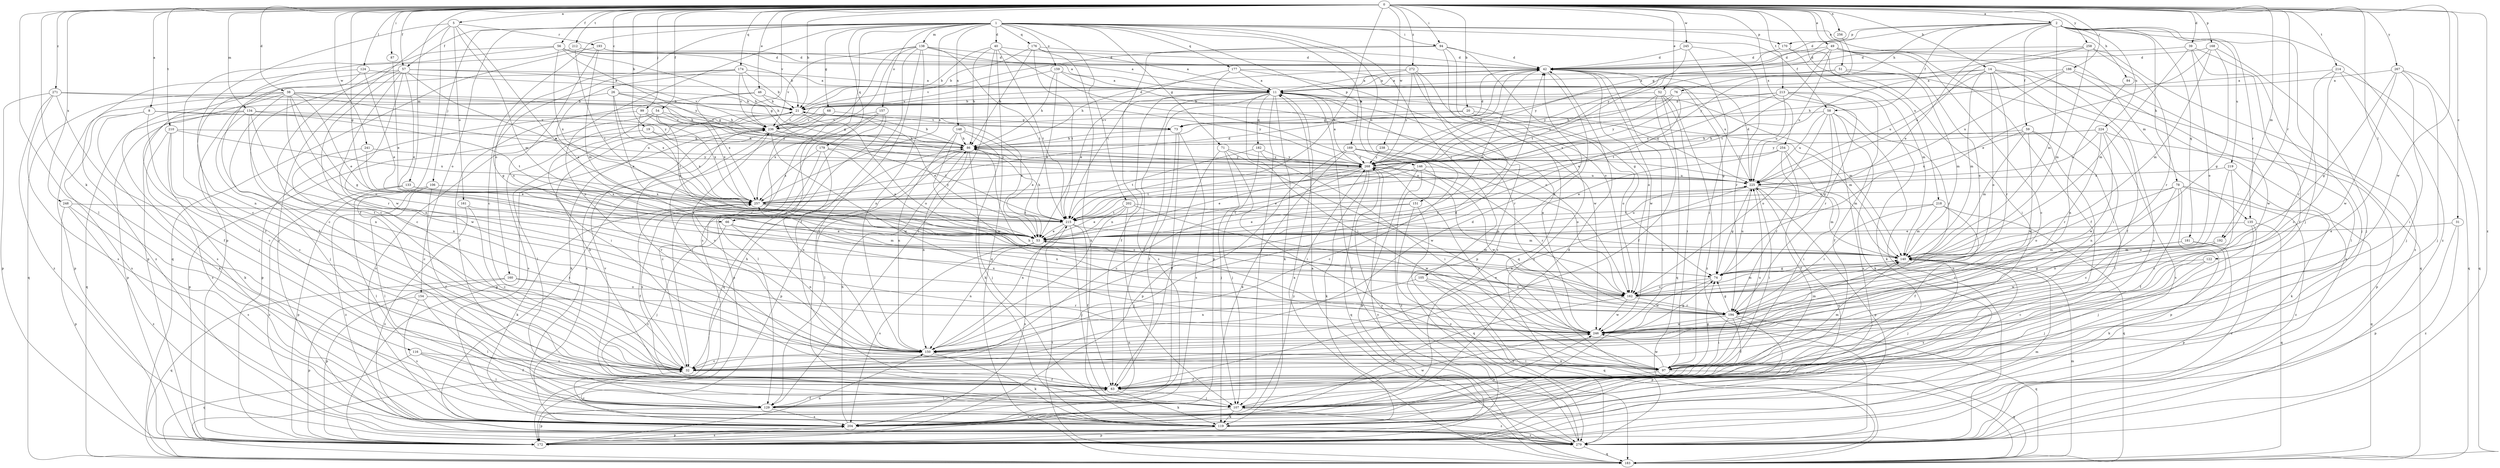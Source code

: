 strict digraph  {
0;
1;
2;
5;
8;
11;
14;
19;
20;
21;
26;
31;
32;
38;
39;
40;
42;
46;
49;
51;
52;
53;
54;
56;
57;
58;
59;
63;
66;
68;
71;
73;
74;
76;
78;
84;
86;
87;
94;
97;
99;
105;
106;
107;
116;
119;
122;
124;
129;
133;
134;
135;
138;
140;
146;
148;
150;
151;
154;
157;
159;
160;
161;
162;
168;
169;
170;
172;
174;
176;
177;
179;
181;
182;
183;
186;
192;
193;
194;
202;
204;
210;
212;
213;
214;
215;
218;
219;
224;
225;
236;
238;
241;
245;
246;
248;
254;
256;
257;
258;
267;
268;
271;
272;
279;
0 -> 2  [label=a];
0 -> 5  [label=a];
0 -> 8  [label=a];
0 -> 14  [label=b];
0 -> 19  [label=b];
0 -> 20  [label=b];
0 -> 21  [label=b];
0 -> 26  [label=c];
0 -> 31  [label=c];
0 -> 38  [label=d];
0 -> 39  [label=d];
0 -> 46  [label=e];
0 -> 49  [label=e];
0 -> 51  [label=e];
0 -> 52  [label=e];
0 -> 54  [label=f];
0 -> 56  [label=f];
0 -> 57  [label=f];
0 -> 66  [label=g];
0 -> 87  [label=i];
0 -> 94  [label=i];
0 -> 99  [label=j];
0 -> 116  [label=k];
0 -> 122  [label=l];
0 -> 124  [label=l];
0 -> 129  [label=l];
0 -> 133  [label=m];
0 -> 134  [label=m];
0 -> 135  [label=m];
0 -> 168  [label=p];
0 -> 174  [label=q];
0 -> 186  [label=r];
0 -> 192  [label=r];
0 -> 210  [label=t];
0 -> 212  [label=t];
0 -> 213  [label=t];
0 -> 214  [label=t];
0 -> 215  [label=t];
0 -> 218  [label=u];
0 -> 236  [label=v];
0 -> 238  [label=w];
0 -> 241  [label=w];
0 -> 245  [label=w];
0 -> 246  [label=w];
0 -> 248  [label=x];
0 -> 254  [label=x];
0 -> 256  [label=x];
0 -> 258  [label=y];
0 -> 267  [label=y];
0 -> 271  [label=z];
0 -> 272  [label=z];
0 -> 279  [label=z];
1 -> 32  [label=c];
1 -> 40  [label=d];
1 -> 57  [label=f];
1 -> 58  [label=f];
1 -> 66  [label=g];
1 -> 68  [label=g];
1 -> 71  [label=g];
1 -> 94  [label=i];
1 -> 105  [label=j];
1 -> 106  [label=j];
1 -> 135  [label=m];
1 -> 138  [label=m];
1 -> 146  [label=n];
1 -> 148  [label=n];
1 -> 150  [label=n];
1 -> 151  [label=o];
1 -> 154  [label=o];
1 -> 157  [label=o];
1 -> 159  [label=o];
1 -> 160  [label=o];
1 -> 169  [label=p];
1 -> 170  [label=p];
1 -> 176  [label=q];
1 -> 177  [label=q];
1 -> 179  [label=q];
1 -> 202  [label=s];
1 -> 257  [label=x];
2 -> 42  [label=d];
2 -> 53  [label=e];
2 -> 58  [label=f];
2 -> 59  [label=f];
2 -> 73  [label=g];
2 -> 76  [label=h];
2 -> 78  [label=h];
2 -> 84  [label=h];
2 -> 107  [label=j];
2 -> 140  [label=m];
2 -> 170  [label=p];
2 -> 181  [label=q];
2 -> 192  [label=r];
2 -> 219  [label=u];
2 -> 224  [label=u];
2 -> 279  [label=z];
5 -> 53  [label=e];
5 -> 63  [label=f];
5 -> 140  [label=m];
5 -> 161  [label=o];
5 -> 172  [label=p];
5 -> 193  [label=r];
5 -> 279  [label=z];
8 -> 32  [label=c];
8 -> 73  [label=g];
8 -> 119  [label=k];
8 -> 204  [label=s];
8 -> 225  [label=u];
11 -> 21  [label=b];
11 -> 63  [label=f];
11 -> 97  [label=i];
11 -> 107  [label=j];
11 -> 119  [label=k];
11 -> 129  [label=l];
11 -> 140  [label=m];
11 -> 150  [label=n];
11 -> 182  [label=q];
11 -> 194  [label=r];
11 -> 204  [label=s];
11 -> 225  [label=u];
11 -> 279  [label=z];
14 -> 11  [label=a];
14 -> 97  [label=i];
14 -> 140  [label=m];
14 -> 162  [label=o];
14 -> 183  [label=q];
14 -> 194  [label=r];
14 -> 225  [label=u];
14 -> 257  [label=x];
14 -> 279  [label=z];
19 -> 86  [label=h];
19 -> 172  [label=p];
19 -> 257  [label=x];
20 -> 73  [label=g];
20 -> 140  [label=m];
20 -> 162  [label=o];
20 -> 236  [label=v];
21 -> 42  [label=d];
21 -> 53  [label=e];
21 -> 73  [label=g];
21 -> 119  [label=k];
21 -> 129  [label=l];
21 -> 162  [label=o];
21 -> 204  [label=s];
21 -> 236  [label=v];
26 -> 21  [label=b];
26 -> 53  [label=e];
26 -> 73  [label=g];
26 -> 204  [label=s];
26 -> 225  [label=u];
26 -> 257  [label=x];
31 -> 53  [label=e];
31 -> 172  [label=p];
31 -> 279  [label=z];
32 -> 42  [label=d];
32 -> 63  [label=f];
32 -> 86  [label=h];
32 -> 257  [label=x];
38 -> 21  [label=b];
38 -> 53  [label=e];
38 -> 74  [label=g];
38 -> 86  [label=h];
38 -> 107  [label=j];
38 -> 150  [label=n];
38 -> 162  [label=o];
38 -> 172  [label=p];
38 -> 183  [label=q];
38 -> 194  [label=r];
38 -> 268  [label=y];
39 -> 42  [label=d];
39 -> 63  [label=f];
39 -> 107  [label=j];
39 -> 140  [label=m];
39 -> 162  [label=o];
40 -> 21  [label=b];
40 -> 42  [label=d];
40 -> 86  [label=h];
40 -> 129  [label=l];
40 -> 162  [label=o];
40 -> 183  [label=q];
40 -> 215  [label=t];
42 -> 11  [label=a];
42 -> 53  [label=e];
42 -> 74  [label=g];
42 -> 119  [label=k];
42 -> 162  [label=o];
42 -> 204  [label=s];
42 -> 246  [label=w];
46 -> 21  [label=b];
46 -> 63  [label=f];
46 -> 257  [label=x];
46 -> 268  [label=y];
49 -> 32  [label=c];
49 -> 42  [label=d];
49 -> 63  [label=f];
49 -> 162  [label=o];
49 -> 204  [label=s];
49 -> 215  [label=t];
49 -> 225  [label=u];
49 -> 268  [label=y];
51 -> 11  [label=a];
51 -> 63  [label=f];
51 -> 140  [label=m];
51 -> 268  [label=y];
52 -> 21  [label=b];
52 -> 63  [label=f];
52 -> 97  [label=i];
52 -> 183  [label=q];
52 -> 268  [label=y];
52 -> 279  [label=z];
53 -> 140  [label=m];
53 -> 150  [label=n];
53 -> 204  [label=s];
53 -> 225  [label=u];
54 -> 53  [label=e];
54 -> 97  [label=i];
54 -> 204  [label=s];
54 -> 236  [label=v];
54 -> 257  [label=x];
54 -> 268  [label=y];
56 -> 21  [label=b];
56 -> 32  [label=c];
56 -> 42  [label=d];
56 -> 86  [label=h];
56 -> 150  [label=n];
56 -> 257  [label=x];
56 -> 268  [label=y];
57 -> 11  [label=a];
57 -> 32  [label=c];
57 -> 53  [label=e];
57 -> 63  [label=f];
57 -> 150  [label=n];
57 -> 172  [label=p];
57 -> 236  [label=v];
57 -> 246  [label=w];
57 -> 257  [label=x];
58 -> 74  [label=g];
58 -> 119  [label=k];
58 -> 162  [label=o];
58 -> 204  [label=s];
58 -> 225  [label=u];
58 -> 236  [label=v];
58 -> 279  [label=z];
59 -> 86  [label=h];
59 -> 129  [label=l];
59 -> 140  [label=m];
59 -> 150  [label=n];
59 -> 246  [label=w];
59 -> 257  [label=x];
63 -> 21  [label=b];
63 -> 107  [label=j];
63 -> 119  [label=k];
63 -> 129  [label=l];
66 -> 53  [label=e];
66 -> 107  [label=j];
66 -> 140  [label=m];
66 -> 150  [label=n];
68 -> 53  [label=e];
68 -> 204  [label=s];
68 -> 236  [label=v];
68 -> 279  [label=z];
71 -> 63  [label=f];
71 -> 97  [label=i];
71 -> 107  [label=j];
71 -> 246  [label=w];
71 -> 268  [label=y];
73 -> 42  [label=d];
73 -> 63  [label=f];
73 -> 86  [label=h];
73 -> 129  [label=l];
73 -> 204  [label=s];
74 -> 162  [label=o];
74 -> 225  [label=u];
74 -> 246  [label=w];
76 -> 21  [label=b];
76 -> 86  [label=h];
76 -> 194  [label=r];
76 -> 215  [label=t];
76 -> 268  [label=y];
78 -> 32  [label=c];
78 -> 63  [label=f];
78 -> 162  [label=o];
78 -> 172  [label=p];
78 -> 183  [label=q];
78 -> 257  [label=x];
78 -> 279  [label=z];
84 -> 150  [label=n];
86 -> 21  [label=b];
86 -> 107  [label=j];
86 -> 129  [label=l];
86 -> 150  [label=n];
86 -> 172  [label=p];
86 -> 268  [label=y];
87 -> 53  [label=e];
94 -> 42  [label=d];
94 -> 74  [label=g];
94 -> 162  [label=o];
94 -> 183  [label=q];
94 -> 215  [label=t];
94 -> 236  [label=v];
97 -> 63  [label=f];
97 -> 74  [label=g];
97 -> 140  [label=m];
97 -> 150  [label=n];
97 -> 183  [label=q];
97 -> 225  [label=u];
97 -> 236  [label=v];
97 -> 246  [label=w];
97 -> 268  [label=y];
99 -> 172  [label=p];
99 -> 215  [label=t];
99 -> 236  [label=v];
99 -> 257  [label=x];
105 -> 150  [label=n];
105 -> 162  [label=o];
105 -> 183  [label=q];
105 -> 279  [label=z];
106 -> 63  [label=f];
106 -> 129  [label=l];
106 -> 172  [label=p];
106 -> 257  [label=x];
106 -> 279  [label=z];
107 -> 119  [label=k];
107 -> 204  [label=s];
107 -> 236  [label=v];
107 -> 246  [label=w];
107 -> 279  [label=z];
116 -> 32  [label=c];
116 -> 63  [label=f];
116 -> 129  [label=l];
116 -> 183  [label=q];
119 -> 32  [label=c];
119 -> 172  [label=p];
119 -> 225  [label=u];
119 -> 279  [label=z];
122 -> 32  [label=c];
122 -> 74  [label=g];
122 -> 107  [label=j];
124 -> 11  [label=a];
124 -> 32  [label=c];
124 -> 53  [label=e];
124 -> 279  [label=z];
129 -> 63  [label=f];
129 -> 172  [label=p];
129 -> 204  [label=s];
133 -> 53  [label=e];
133 -> 129  [label=l];
133 -> 257  [label=x];
133 -> 279  [label=z];
134 -> 107  [label=j];
134 -> 150  [label=n];
134 -> 172  [label=p];
134 -> 183  [label=q];
134 -> 215  [label=t];
134 -> 236  [label=v];
134 -> 246  [label=w];
135 -> 53  [label=e];
135 -> 107  [label=j];
135 -> 183  [label=q];
135 -> 279  [label=z];
138 -> 11  [label=a];
138 -> 32  [label=c];
138 -> 42  [label=d];
138 -> 63  [label=f];
138 -> 107  [label=j];
138 -> 150  [label=n];
138 -> 204  [label=s];
138 -> 215  [label=t];
138 -> 236  [label=v];
140 -> 74  [label=g];
140 -> 107  [label=j];
140 -> 204  [label=s];
146 -> 53  [label=e];
146 -> 172  [label=p];
146 -> 225  [label=u];
146 -> 246  [label=w];
146 -> 279  [label=z];
148 -> 53  [label=e];
148 -> 86  [label=h];
148 -> 119  [label=k];
148 -> 150  [label=n];
148 -> 246  [label=w];
150 -> 32  [label=c];
150 -> 42  [label=d];
150 -> 97  [label=i];
150 -> 119  [label=k];
150 -> 236  [label=v];
151 -> 53  [label=e];
151 -> 183  [label=q];
151 -> 215  [label=t];
151 -> 279  [label=z];
154 -> 129  [label=l];
154 -> 172  [label=p];
154 -> 194  [label=r];
154 -> 204  [label=s];
157 -> 129  [label=l];
157 -> 172  [label=p];
157 -> 183  [label=q];
157 -> 236  [label=v];
157 -> 257  [label=x];
159 -> 11  [label=a];
159 -> 53  [label=e];
159 -> 86  [label=h];
159 -> 162  [label=o];
159 -> 236  [label=v];
160 -> 32  [label=c];
160 -> 162  [label=o];
160 -> 172  [label=p];
160 -> 183  [label=q];
161 -> 32  [label=c];
161 -> 215  [label=t];
161 -> 279  [label=z];
162 -> 140  [label=m];
162 -> 194  [label=r];
162 -> 204  [label=s];
162 -> 246  [label=w];
168 -> 42  [label=d];
168 -> 53  [label=e];
168 -> 74  [label=g];
168 -> 107  [label=j];
168 -> 140  [label=m];
169 -> 119  [label=k];
169 -> 140  [label=m];
169 -> 162  [label=o];
169 -> 172  [label=p];
169 -> 268  [label=y];
170 -> 42  [label=d];
170 -> 97  [label=i];
170 -> 140  [label=m];
172 -> 140  [label=m];
172 -> 150  [label=n];
172 -> 204  [label=s];
174 -> 11  [label=a];
174 -> 21  [label=b];
174 -> 53  [label=e];
174 -> 63  [label=f];
174 -> 74  [label=g];
174 -> 86  [label=h];
174 -> 236  [label=v];
176 -> 11  [label=a];
176 -> 21  [label=b];
176 -> 42  [label=d];
176 -> 86  [label=h];
176 -> 119  [label=k];
176 -> 215  [label=t];
177 -> 11  [label=a];
177 -> 53  [label=e];
177 -> 172  [label=p];
177 -> 225  [label=u];
177 -> 246  [label=w];
179 -> 32  [label=c];
179 -> 53  [label=e];
179 -> 150  [label=n];
179 -> 257  [label=x];
179 -> 268  [label=y];
181 -> 119  [label=k];
181 -> 140  [label=m];
181 -> 162  [label=o];
181 -> 172  [label=p];
182 -> 97  [label=i];
182 -> 107  [label=j];
182 -> 215  [label=t];
182 -> 268  [label=y];
183 -> 11  [label=a];
183 -> 140  [label=m];
183 -> 215  [label=t];
183 -> 268  [label=y];
186 -> 11  [label=a];
186 -> 86  [label=h];
186 -> 129  [label=l];
186 -> 225  [label=u];
186 -> 246  [label=w];
192 -> 140  [label=m];
192 -> 162  [label=o];
192 -> 246  [label=w];
193 -> 11  [label=a];
193 -> 42  [label=d];
193 -> 140  [label=m];
193 -> 162  [label=o];
193 -> 183  [label=q];
194 -> 53  [label=e];
194 -> 63  [label=f];
194 -> 74  [label=g];
194 -> 97  [label=i];
194 -> 172  [label=p];
194 -> 183  [label=q];
194 -> 246  [label=w];
194 -> 257  [label=x];
202 -> 53  [label=e];
202 -> 107  [label=j];
202 -> 140  [label=m];
202 -> 150  [label=n];
202 -> 215  [label=t];
202 -> 246  [label=w];
204 -> 42  [label=d];
204 -> 86  [label=h];
204 -> 172  [label=p];
204 -> 246  [label=w];
204 -> 268  [label=y];
210 -> 32  [label=c];
210 -> 86  [label=h];
210 -> 119  [label=k];
210 -> 204  [label=s];
210 -> 257  [label=x];
212 -> 32  [label=c];
212 -> 42  [label=d];
212 -> 215  [label=t];
213 -> 21  [label=b];
213 -> 53  [label=e];
213 -> 63  [label=f];
213 -> 119  [label=k];
213 -> 194  [label=r];
213 -> 225  [label=u];
213 -> 257  [label=x];
214 -> 11  [label=a];
214 -> 32  [label=c];
214 -> 107  [label=j];
214 -> 183  [label=q];
214 -> 194  [label=r];
215 -> 53  [label=e];
215 -> 63  [label=f];
215 -> 86  [label=h];
215 -> 107  [label=j];
215 -> 140  [label=m];
215 -> 204  [label=s];
218 -> 63  [label=f];
218 -> 140  [label=m];
218 -> 183  [label=q];
218 -> 194  [label=r];
218 -> 215  [label=t];
219 -> 32  [label=c];
219 -> 119  [label=k];
219 -> 225  [label=u];
219 -> 246  [label=w];
224 -> 86  [label=h];
224 -> 172  [label=p];
224 -> 194  [label=r];
224 -> 204  [label=s];
224 -> 225  [label=u];
224 -> 246  [label=w];
224 -> 268  [label=y];
225 -> 42  [label=d];
225 -> 74  [label=g];
225 -> 86  [label=h];
225 -> 97  [label=i];
225 -> 140  [label=m];
225 -> 150  [label=n];
225 -> 172  [label=p];
225 -> 257  [label=x];
236 -> 86  [label=h];
236 -> 97  [label=i];
236 -> 172  [label=p];
236 -> 215  [label=t];
236 -> 246  [label=w];
238 -> 32  [label=c];
238 -> 268  [label=y];
241 -> 32  [label=c];
241 -> 53  [label=e];
241 -> 268  [label=y];
245 -> 42  [label=d];
245 -> 97  [label=i];
245 -> 194  [label=r];
245 -> 215  [label=t];
246 -> 11  [label=a];
246 -> 74  [label=g];
246 -> 86  [label=h];
246 -> 140  [label=m];
246 -> 150  [label=n];
246 -> 257  [label=x];
248 -> 172  [label=p];
248 -> 204  [label=s];
248 -> 215  [label=t];
248 -> 279  [label=z];
254 -> 53  [label=e];
254 -> 63  [label=f];
254 -> 97  [label=i];
254 -> 194  [label=r];
254 -> 268  [label=y];
256 -> 268  [label=y];
257 -> 42  [label=d];
257 -> 63  [label=f];
257 -> 119  [label=k];
257 -> 162  [label=o];
257 -> 215  [label=t];
257 -> 268  [label=y];
258 -> 42  [label=d];
258 -> 140  [label=m];
258 -> 194  [label=r];
258 -> 225  [label=u];
258 -> 268  [label=y];
258 -> 279  [label=z];
267 -> 11  [label=a];
267 -> 74  [label=g];
267 -> 97  [label=i];
267 -> 107  [label=j];
267 -> 183  [label=q];
267 -> 246  [label=w];
268 -> 11  [label=a];
268 -> 32  [label=c];
268 -> 42  [label=d];
268 -> 53  [label=e];
268 -> 119  [label=k];
268 -> 183  [label=q];
268 -> 194  [label=r];
268 -> 215  [label=t];
268 -> 225  [label=u];
271 -> 21  [label=b];
271 -> 63  [label=f];
271 -> 86  [label=h];
271 -> 172  [label=p];
271 -> 204  [label=s];
271 -> 279  [label=z];
272 -> 11  [label=a];
272 -> 86  [label=h];
272 -> 150  [label=n];
272 -> 172  [label=p];
272 -> 268  [label=y];
272 -> 279  [label=z];
279 -> 11  [label=a];
279 -> 183  [label=q];
279 -> 268  [label=y];
}
